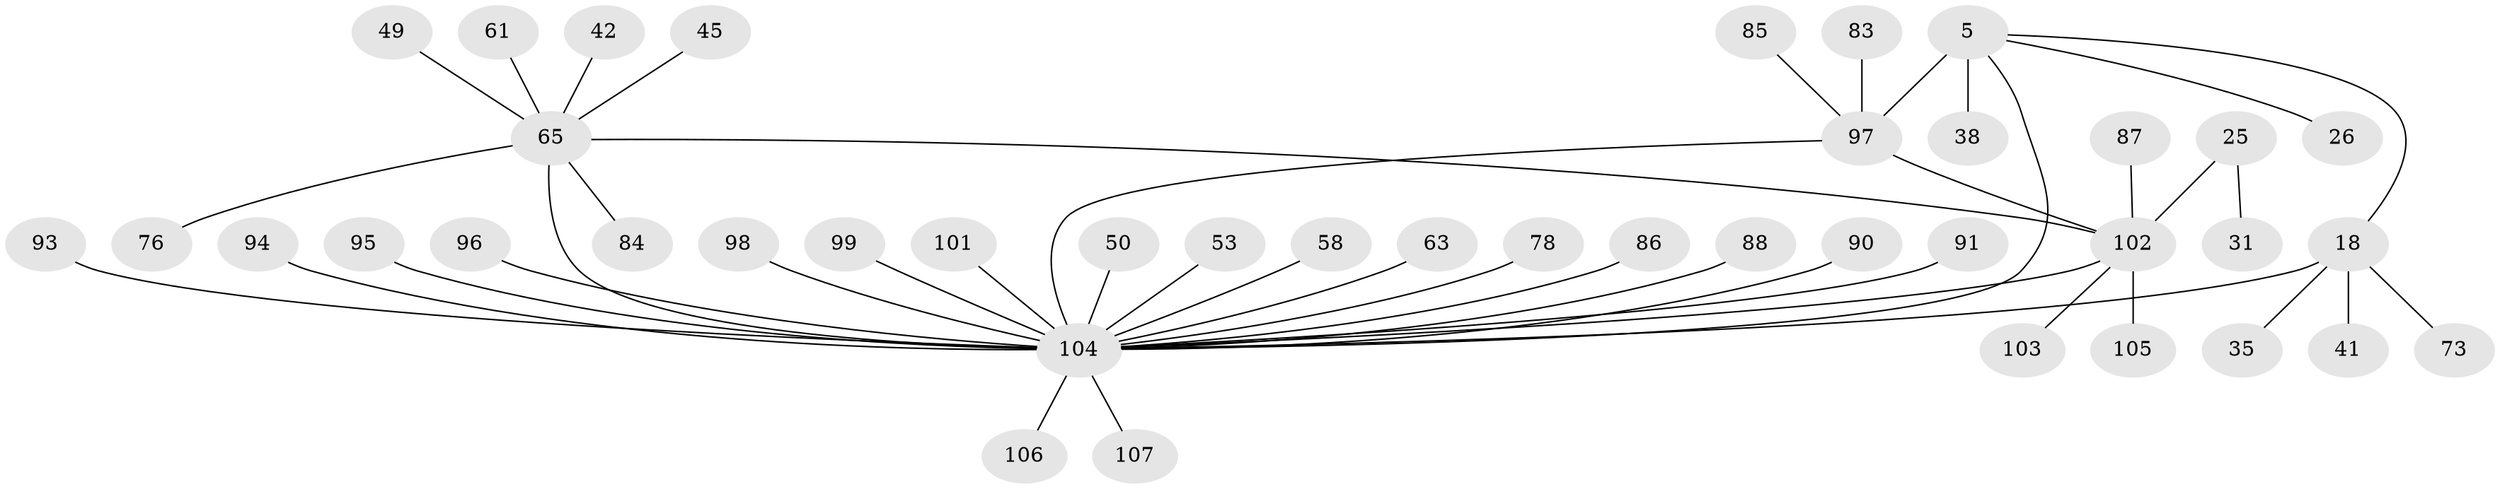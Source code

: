 // original degree distribution, {6: 0.028037383177570093, 8: 0.037383177570093455, 5: 0.028037383177570093, 7: 0.056074766355140186, 9: 0.028037383177570093, 12: 0.028037383177570093, 10: 0.009345794392523364, 11: 0.009345794392523364, 4: 0.009345794392523364, 1: 0.5514018691588785, 2: 0.17757009345794392, 3: 0.037383177570093455}
// Generated by graph-tools (version 1.1) at 2025/58/03/04/25 21:58:19]
// undirected, 42 vertices, 45 edges
graph export_dot {
graph [start="1"]
  node [color=gray90,style=filled];
  5 [super="+3"];
  18 [super="+17"];
  25 [super="+23"];
  26;
  31;
  35;
  38;
  41;
  42;
  45;
  49;
  50;
  53;
  58;
  61;
  63 [super="+52"];
  65 [super="+9+39+13"];
  73;
  76 [super="+57"];
  78;
  83;
  84 [super="+82"];
  85 [super="+40+55"];
  86;
  87;
  88;
  90;
  91 [super="+79"];
  93 [super="+29"];
  94 [super="+64"];
  95;
  96;
  97 [super="+4+56+70+75+77"];
  98;
  99 [super="+72"];
  101;
  102 [super="+59+69"];
  103;
  104 [super="+10+30+80+100"];
  105;
  106;
  107;
  5 -- 18;
  5 -- 26;
  5 -- 38;
  5 -- 97 [weight=6];
  5 -- 104 [weight=2];
  18 -- 35;
  18 -- 73;
  18 -- 41;
  18 -- 104 [weight=8];
  25 -- 31;
  25 -- 102 [weight=6];
  42 -- 65;
  45 -- 65;
  49 -- 65;
  50 -- 104 [weight=2];
  53 -- 104;
  58 -- 104;
  61 -- 65;
  63 -- 104;
  65 -- 76;
  65 -- 104 [weight=16];
  65 -- 84;
  65 -- 102;
  78 -- 104;
  83 -- 97;
  85 -- 97;
  86 -- 104;
  87 -- 102;
  88 -- 104;
  90 -- 104;
  91 -- 104;
  93 -- 104;
  94 -- 104;
  95 -- 104;
  96 -- 104;
  97 -- 104;
  97 -- 102;
  98 -- 104;
  99 -- 104;
  101 -- 104;
  102 -- 103;
  102 -- 104 [weight=4];
  102 -- 105;
  104 -- 106;
  104 -- 107;
}
